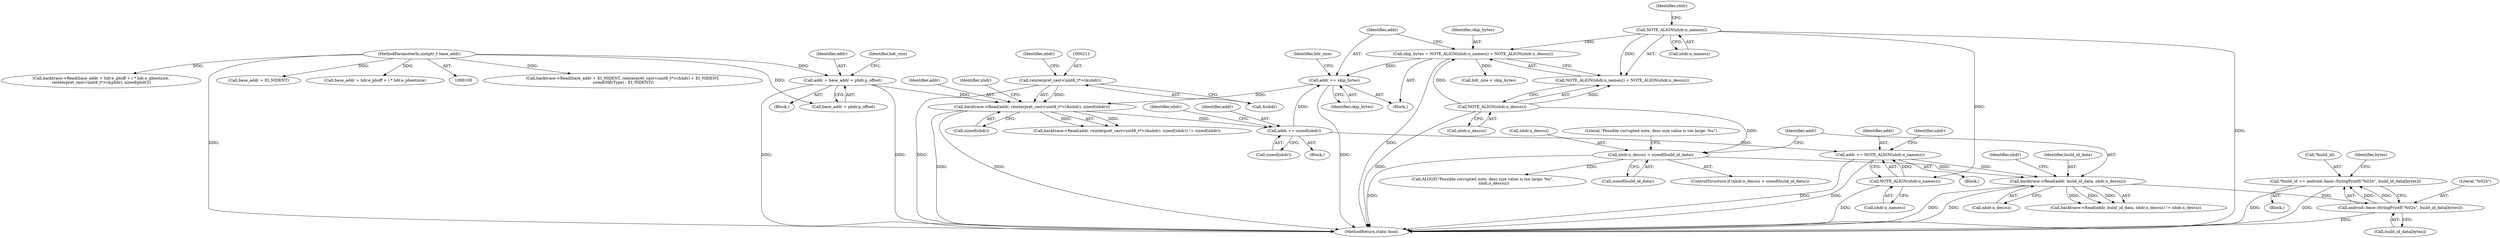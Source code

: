digraph "0_Android_d917514bd6b270df431ea4e781a865764d406120@pointer" {
"1000282" [label="(Call,*build_id += android::base::StringPrintf(\"%02x\", build_id_data[bytes]))"];
"1000285" [label="(Call,android::base::StringPrintf(\"%02x\", build_id_data[bytes]))"];
"1000256" [label="(Call,backtrace->Read(addr, build_id_data, nhdr.n_descsz))"];
"1000232" [label="(Call,addr += NOTE_ALIGN(nhdr.n_namesz))"];
"1000234" [label="(Call,NOTE_ALIGN(nhdr.n_namesz))"];
"1000302" [label="(Call,NOTE_ALIGN(nhdr.n_namesz))"];
"1000221" [label="(Call,addr += sizeof(nhdr))"];
"1000208" [label="(Call,backtrace->Read(addr, reinterpret_cast<uint8_t*>(&nhdr), sizeof(nhdr)))"];
"1000310" [label="(Call,addr += skip_bytes)"];
"1000299" [label="(Call,skip_bytes = NOTE_ALIGN(nhdr.n_namesz) + NOTE_ALIGN(nhdr.n_descsz))"];
"1000306" [label="(Call,NOTE_ALIGN(nhdr.n_descsz))"];
"1000192" [label="(Call,addr = base_addr + phdr.p_offset)"];
"1000102" [label="(MethodParameterIn,uintptr_t base_addr)"];
"1000210" [label="(Call,reinterpret_cast<uint8_t*>(&nhdr))"];
"1000240" [label="(Call,nhdr.n_descsz > sizeof(build_id_data))"];
"1000259" [label="(Call,nhdr.n_descsz)"];
"1000233" [label="(Identifier,addr)"];
"1000302" [label="(Call,NOTE_ALIGN(nhdr.n_namesz))"];
"1000240" [label="(Call,nhdr.n_descsz > sizeof(build_id_data))"];
"1000234" [label="(Call,NOTE_ALIGN(nhdr.n_namesz))"];
"1000299" [label="(Call,skip_bytes = NOTE_ALIGN(nhdr.n_namesz) + NOTE_ALIGN(nhdr.n_descsz))"];
"1000315" [label="(Identifier,hdr_size)"];
"1000256" [label="(Call,backtrace->Read(addr, build_id_data, nhdr.n_descsz))"];
"1000118" [label="(Call,backtrace->Read(base_addr + EI_NIDENT, reinterpret_cast<uint8_t*>(&hdr) + EI_NIDENT,\n sizeof(HdrType) - EI_NIDENT))"];
"1000214" [label="(Call,sizeof(nhdr))"];
"1000293" [label="(Block,)"];
"1000263" [label="(Identifier,nhdr)"];
"1000306" [label="(Call,NOTE_ALIGN(nhdr.n_descsz))"];
"1000303" [label="(Call,nhdr.n_namesz)"];
"1000155" [label="(Call,backtrace->Read(base_addr + hdr.e_phoff + i * hdr.e_phentsize,\n reinterpret_cast<uint8_t*>(&phdr), sizeof(phdr)))"];
"1000221" [label="(Call,addr += sizeof(nhdr))"];
"1000258" [label="(Identifier,build_id_data)"];
"1000310" [label="(Call,addr += skip_bytes)"];
"1000209" [label="(Identifier,addr)"];
"1000217" [label="(Identifier,nhdr)"];
"1000307" [label="(Call,nhdr.n_descsz)"];
"1000324" [label="(MethodReturn,static bool)"];
"1000204" [label="(Block,)"];
"1000119" [label="(Call,base_addr + EI_NIDENT)"];
"1000287" [label="(Call,build_id_data[bytes])"];
"1000248" [label="(Literal,\"Possible corrupted note, desc size value is too large: %u\")"];
"1000194" [label="(Call,base_addr + phdr.p_offset)"];
"1000281" [label="(Block,)"];
"1000228" [label="(Identifier,nhdr)"];
"1000235" [label="(Call,nhdr.n_namesz)"];
"1000239" [label="(ControlStructure,if (nhdr.n_descsz > sizeof(build_id_data)))"];
"1000193" [label="(Identifier,addr)"];
"1000308" [label="(Identifier,nhdr)"];
"1000280" [label="(Identifier,bytes)"];
"1000257" [label="(Identifier,addr)"];
"1000241" [label="(Call,nhdr.n_descsz)"];
"1000184" [label="(Block,)"];
"1000156" [label="(Call,base_addr + hdr.e_phoff + i * hdr.e_phentsize)"];
"1000223" [label="(Call,sizeof(nhdr))"];
"1000255" [label="(Call,backtrace->Read(addr, build_id_data, nhdr.n_descsz) != nhdr.n_descsz)"];
"1000207" [label="(Call,backtrace->Read(addr, reinterpret_cast<uint8_t*>(&nhdr), sizeof(nhdr)) != sizeof(nhdr))"];
"1000244" [label="(Call,sizeof(build_id_data))"];
"1000231" [label="(Block,)"];
"1000222" [label="(Identifier,addr)"];
"1000201" [label="(Identifier,hdr_size)"];
"1000212" [label="(Call,&nhdr)"];
"1000102" [label="(MethodParameterIn,uintptr_t base_addr)"];
"1000247" [label="(Call,ALOGE(\"Possible corrupted note, desc size value is too large: %u\",\n                  nhdr.n_descsz))"];
"1000242" [label="(Identifier,nhdr)"];
"1000301" [label="(Call,NOTE_ALIGN(nhdr.n_namesz) + NOTE_ALIGN(nhdr.n_descsz))"];
"1000312" [label="(Identifier,skip_bytes)"];
"1000192" [label="(Call,addr = base_addr + phdr.p_offset)"];
"1000286" [label="(Literal,\"%02x\")"];
"1000232" [label="(Call,addr += NOTE_ALIGN(nhdr.n_namesz))"];
"1000285" [label="(Call,android::base::StringPrintf(\"%02x\", build_id_data[bytes]))"];
"1000314" [label="(Call,hdr_size < skip_bytes)"];
"1000300" [label="(Identifier,skip_bytes)"];
"1000208" [label="(Call,backtrace->Read(addr, reinterpret_cast<uint8_t*>(&nhdr), sizeof(nhdr)))"];
"1000282" [label="(Call,*build_id += android::base::StringPrintf(\"%02x\", build_id_data[bytes]))"];
"1000283" [label="(Call,*build_id)"];
"1000210" [label="(Call,reinterpret_cast<uint8_t*>(&nhdr))"];
"1000311" [label="(Identifier,addr)"];
"1000215" [label="(Identifier,nhdr)"];
"1000282" -> "1000281"  [label="AST: "];
"1000282" -> "1000285"  [label="CFG: "];
"1000283" -> "1000282"  [label="AST: "];
"1000285" -> "1000282"  [label="AST: "];
"1000280" -> "1000282"  [label="CFG: "];
"1000282" -> "1000324"  [label="DDG: "];
"1000282" -> "1000324"  [label="DDG: "];
"1000285" -> "1000282"  [label="DDG: "];
"1000285" -> "1000282"  [label="DDG: "];
"1000285" -> "1000287"  [label="CFG: "];
"1000286" -> "1000285"  [label="AST: "];
"1000287" -> "1000285"  [label="AST: "];
"1000285" -> "1000324"  [label="DDG: "];
"1000256" -> "1000285"  [label="DDG: "];
"1000256" -> "1000255"  [label="AST: "];
"1000256" -> "1000259"  [label="CFG: "];
"1000257" -> "1000256"  [label="AST: "];
"1000258" -> "1000256"  [label="AST: "];
"1000259" -> "1000256"  [label="AST: "];
"1000263" -> "1000256"  [label="CFG: "];
"1000256" -> "1000324"  [label="DDG: "];
"1000256" -> "1000324"  [label="DDG: "];
"1000256" -> "1000255"  [label="DDG: "];
"1000256" -> "1000255"  [label="DDG: "];
"1000256" -> "1000255"  [label="DDG: "];
"1000232" -> "1000256"  [label="DDG: "];
"1000240" -> "1000256"  [label="DDG: "];
"1000232" -> "1000231"  [label="AST: "];
"1000232" -> "1000234"  [label="CFG: "];
"1000233" -> "1000232"  [label="AST: "];
"1000234" -> "1000232"  [label="AST: "];
"1000242" -> "1000232"  [label="CFG: "];
"1000232" -> "1000324"  [label="DDG: "];
"1000232" -> "1000324"  [label="DDG: "];
"1000234" -> "1000232"  [label="DDG: "];
"1000221" -> "1000232"  [label="DDG: "];
"1000234" -> "1000235"  [label="CFG: "];
"1000235" -> "1000234"  [label="AST: "];
"1000234" -> "1000324"  [label="DDG: "];
"1000302" -> "1000234"  [label="DDG: "];
"1000302" -> "1000301"  [label="AST: "];
"1000302" -> "1000303"  [label="CFG: "];
"1000303" -> "1000302"  [label="AST: "];
"1000308" -> "1000302"  [label="CFG: "];
"1000302" -> "1000324"  [label="DDG: "];
"1000302" -> "1000299"  [label="DDG: "];
"1000302" -> "1000301"  [label="DDG: "];
"1000221" -> "1000204"  [label="AST: "];
"1000221" -> "1000223"  [label="CFG: "];
"1000222" -> "1000221"  [label="AST: "];
"1000223" -> "1000221"  [label="AST: "];
"1000228" -> "1000221"  [label="CFG: "];
"1000208" -> "1000221"  [label="DDG: "];
"1000221" -> "1000310"  [label="DDG: "];
"1000208" -> "1000207"  [label="AST: "];
"1000208" -> "1000214"  [label="CFG: "];
"1000209" -> "1000208"  [label="AST: "];
"1000210" -> "1000208"  [label="AST: "];
"1000214" -> "1000208"  [label="AST: "];
"1000217" -> "1000208"  [label="CFG: "];
"1000208" -> "1000324"  [label="DDG: "];
"1000208" -> "1000324"  [label="DDG: "];
"1000208" -> "1000207"  [label="DDG: "];
"1000208" -> "1000207"  [label="DDG: "];
"1000310" -> "1000208"  [label="DDG: "];
"1000192" -> "1000208"  [label="DDG: "];
"1000210" -> "1000208"  [label="DDG: "];
"1000310" -> "1000293"  [label="AST: "];
"1000310" -> "1000312"  [label="CFG: "];
"1000311" -> "1000310"  [label="AST: "];
"1000312" -> "1000310"  [label="AST: "];
"1000315" -> "1000310"  [label="CFG: "];
"1000310" -> "1000324"  [label="DDG: "];
"1000299" -> "1000310"  [label="DDG: "];
"1000299" -> "1000293"  [label="AST: "];
"1000299" -> "1000301"  [label="CFG: "];
"1000300" -> "1000299"  [label="AST: "];
"1000301" -> "1000299"  [label="AST: "];
"1000311" -> "1000299"  [label="CFG: "];
"1000299" -> "1000324"  [label="DDG: "];
"1000306" -> "1000299"  [label="DDG: "];
"1000299" -> "1000314"  [label="DDG: "];
"1000306" -> "1000301"  [label="AST: "];
"1000306" -> "1000307"  [label="CFG: "];
"1000307" -> "1000306"  [label="AST: "];
"1000301" -> "1000306"  [label="CFG: "];
"1000306" -> "1000324"  [label="DDG: "];
"1000306" -> "1000240"  [label="DDG: "];
"1000306" -> "1000301"  [label="DDG: "];
"1000192" -> "1000184"  [label="AST: "];
"1000192" -> "1000194"  [label="CFG: "];
"1000193" -> "1000192"  [label="AST: "];
"1000194" -> "1000192"  [label="AST: "];
"1000201" -> "1000192"  [label="CFG: "];
"1000192" -> "1000324"  [label="DDG: "];
"1000192" -> "1000324"  [label="DDG: "];
"1000102" -> "1000192"  [label="DDG: "];
"1000102" -> "1000100"  [label="AST: "];
"1000102" -> "1000324"  [label="DDG: "];
"1000102" -> "1000118"  [label="DDG: "];
"1000102" -> "1000119"  [label="DDG: "];
"1000102" -> "1000155"  [label="DDG: "];
"1000102" -> "1000156"  [label="DDG: "];
"1000102" -> "1000194"  [label="DDG: "];
"1000210" -> "1000212"  [label="CFG: "];
"1000211" -> "1000210"  [label="AST: "];
"1000212" -> "1000210"  [label="AST: "];
"1000215" -> "1000210"  [label="CFG: "];
"1000210" -> "1000324"  [label="DDG: "];
"1000240" -> "1000239"  [label="AST: "];
"1000240" -> "1000244"  [label="CFG: "];
"1000241" -> "1000240"  [label="AST: "];
"1000244" -> "1000240"  [label="AST: "];
"1000248" -> "1000240"  [label="CFG: "];
"1000257" -> "1000240"  [label="CFG: "];
"1000240" -> "1000324"  [label="DDG: "];
"1000240" -> "1000247"  [label="DDG: "];
}
